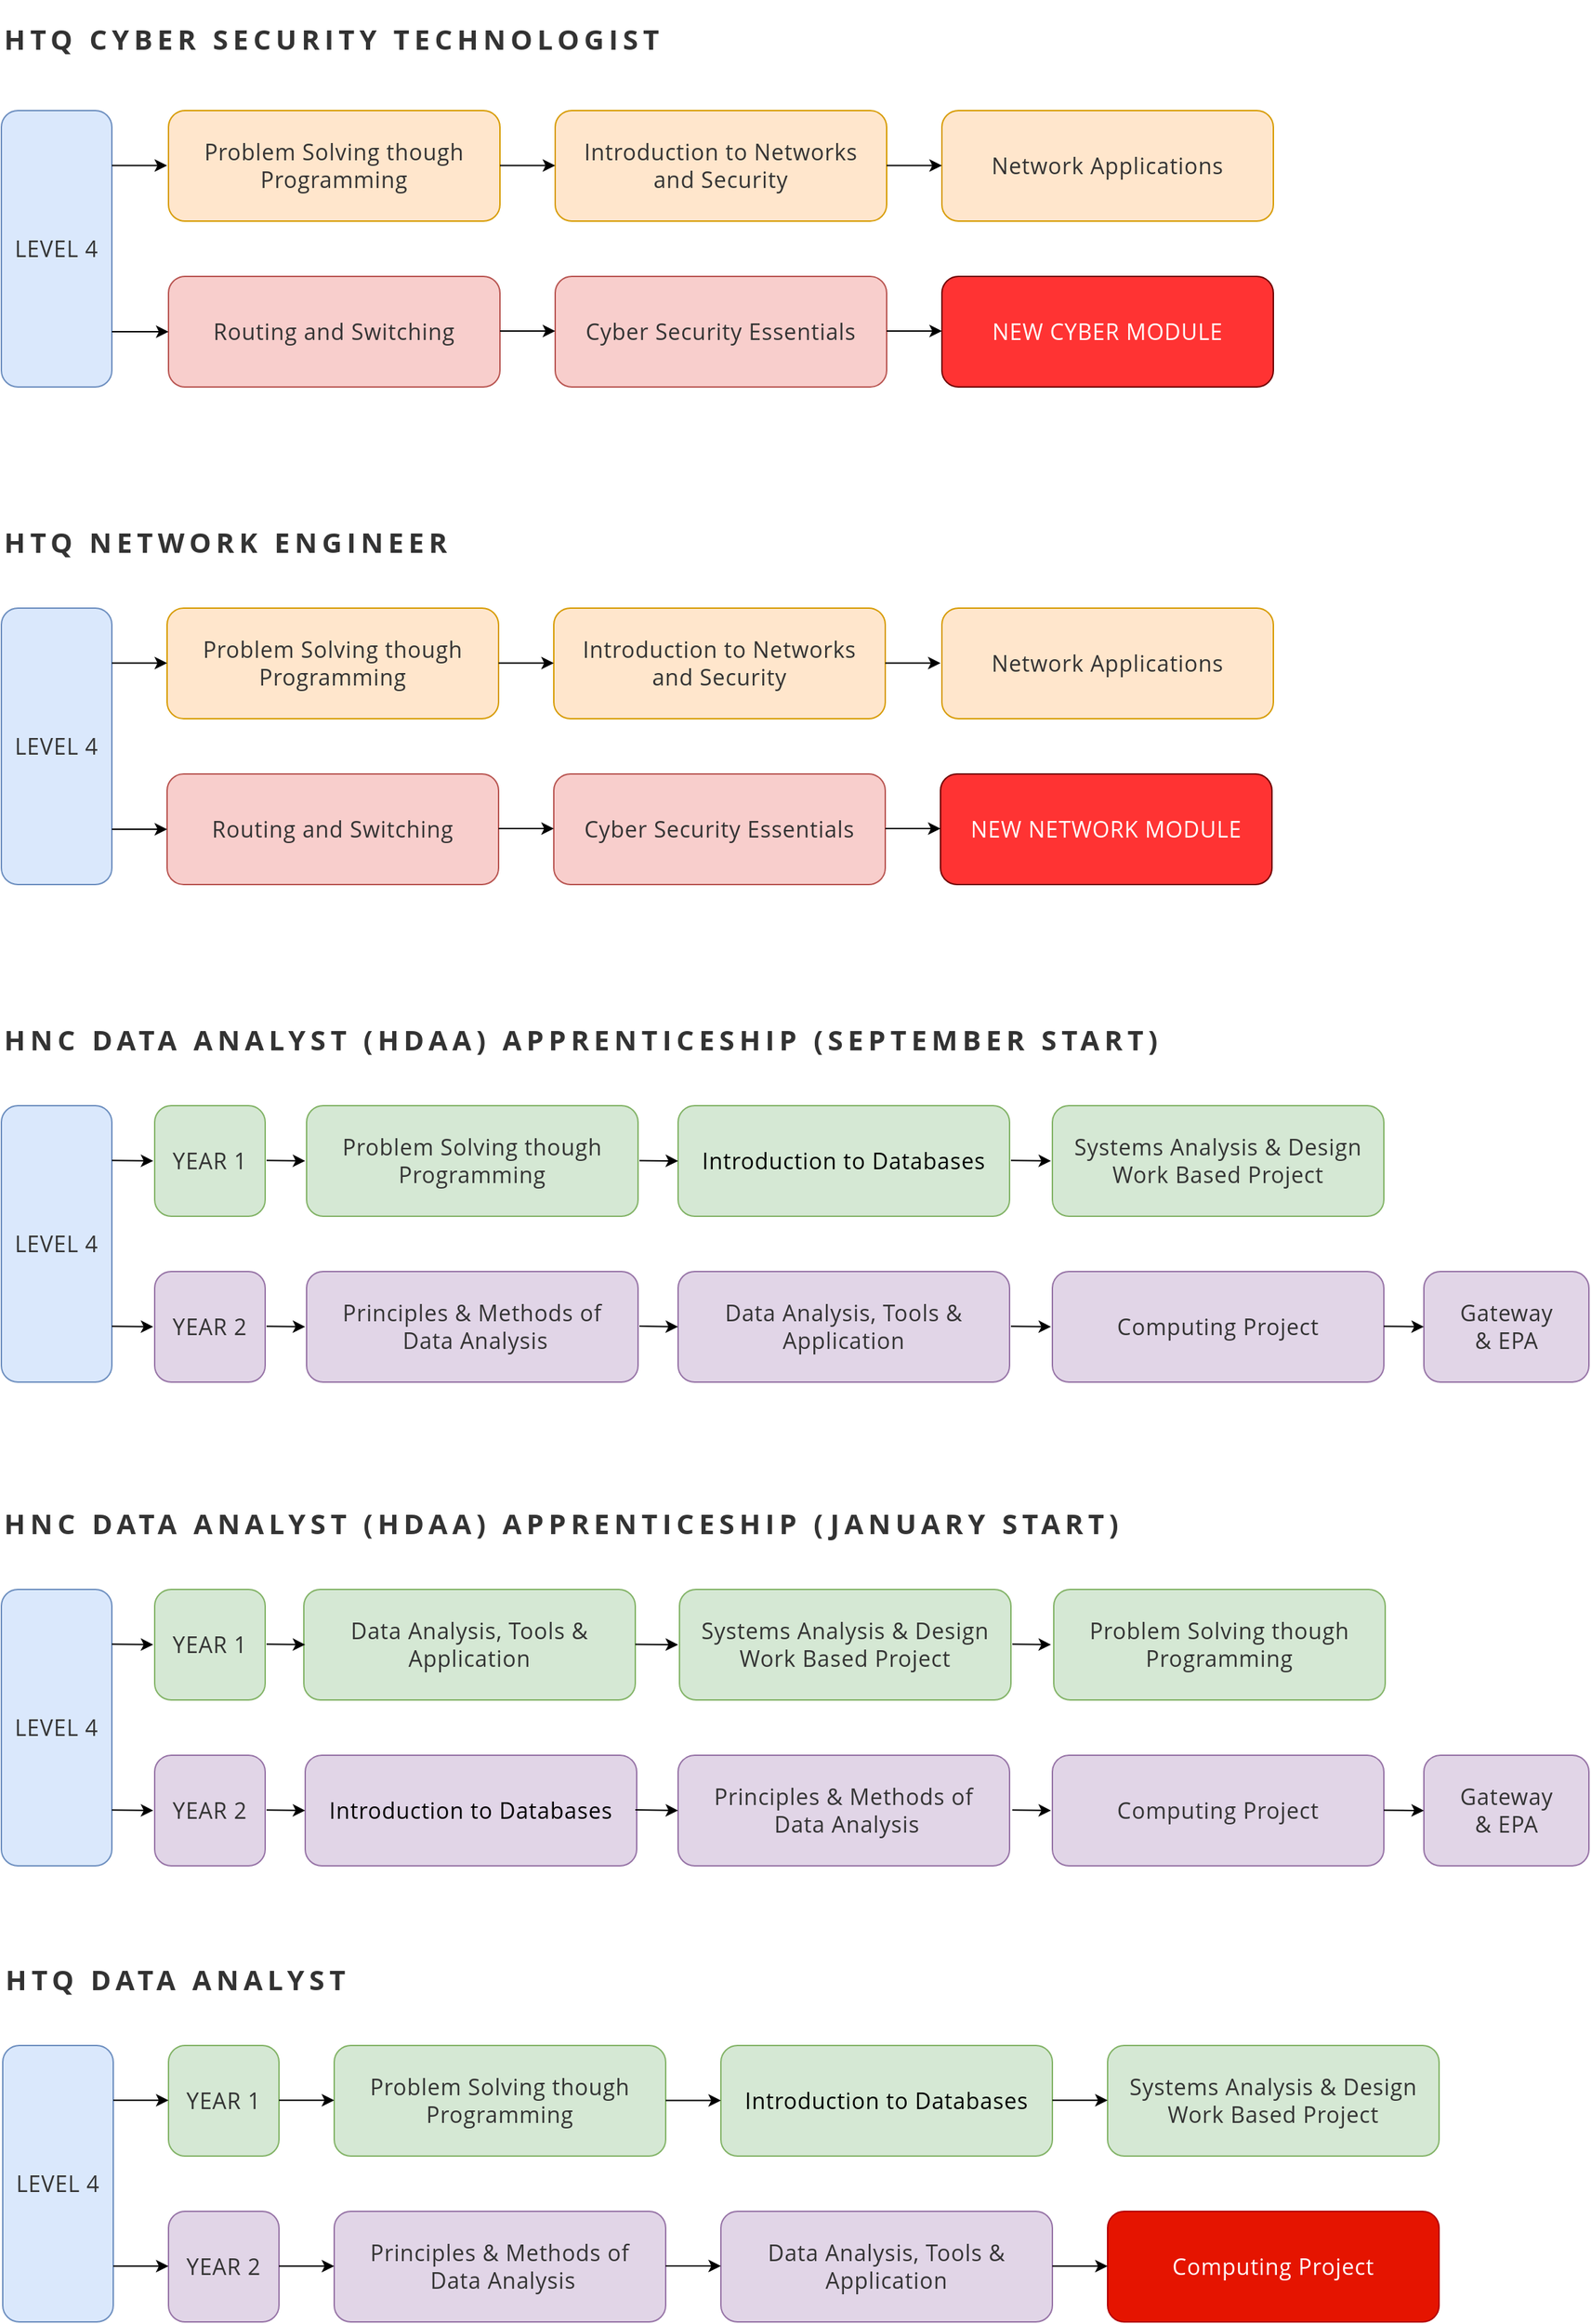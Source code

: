 <mxfile version="17.4.2" type="device"><diagram id="qn7P1RUKyQupXZR6JWja" name="Page-1"><mxGraphModel dx="1771" dy="542" grid="1" gridSize="10" guides="1" tooltips="1" connect="1" arrows="1" fold="1" page="1" pageScale="1" pageWidth="1169" pageHeight="1654" math="0" shadow="0"><root><mxCell id="0"/><mxCell id="1" parent="0"/><mxCell id="EjxPeJ58GTr61-UTHIET-1" value="&lt;span style=&quot;color: rgb(51 , 51 , 51) ; font-family: &amp;#34;open sans&amp;#34; , sans-serif ; font-size: 16px ; letter-spacing: 0.45px ; text-align: left&quot;&gt;Problem Solving though Programming&lt;/span&gt;" style="rounded=1;whiteSpace=wrap;html=1;fillColor=#ffe6cc;strokeColor=#d79b00;" parent="1" vertex="1"><mxGeometry x="-1039" y="100" width="240" height="80" as="geometry"/></mxCell><mxCell id="EjxPeJ58GTr61-UTHIET-2" value="&lt;span style=&quot;color: rgb(51 , 51 , 51) ; font-family: &amp;#34;open sans&amp;#34; , sans-serif ; font-size: 16px ; letter-spacing: 0.45px ; text-align: left&quot;&gt;Introduction to Networks &lt;br&gt;and Security&lt;/span&gt;" style="rounded=1;whiteSpace=wrap;html=1;fillColor=#ffe6cc;strokeColor=#d79b00;" parent="1" vertex="1"><mxGeometry x="-759" y="100" width="240" height="80" as="geometry"/></mxCell><mxCell id="EjxPeJ58GTr61-UTHIET-3" value="&lt;span style=&quot;color: rgb(51 , 51 , 51) ; font-family: &amp;#34;open sans&amp;#34; , sans-serif ; font-size: 16px ; letter-spacing: 0.45px ; text-align: left&quot;&gt;Network Applications&lt;/span&gt;" style="rounded=1;whiteSpace=wrap;html=1;fillColor=#ffe6cc;strokeColor=#d79b00;" parent="1" vertex="1"><mxGeometry x="-479" y="100" width="240" height="80" as="geometry"/></mxCell><mxCell id="EjxPeJ58GTr61-UTHIET-5" value="&lt;span style=&quot;color: rgb(51 , 51 , 51) ; font-family: &amp;#34;open sans&amp;#34; , sans-serif ; font-size: 16px ; letter-spacing: 0.45px ; text-align: left&quot;&gt;Cyber Security Essentials&lt;/span&gt;" style="rounded=1;whiteSpace=wrap;html=1;fillColor=#f8cecc;strokeColor=#b85450;" parent="1" vertex="1"><mxGeometry x="-759" y="220" width="240" height="80" as="geometry"/></mxCell><mxCell id="EjxPeJ58GTr61-UTHIET-6" value="&lt;span style=&quot;color: rgb(51 , 51 , 51) ; font-family: &amp;#34;open sans&amp;#34; , sans-serif ; font-size: 16px ; letter-spacing: 0.45px ; text-align: left&quot;&gt;Routing and Switching&lt;/span&gt;" style="rounded=1;whiteSpace=wrap;html=1;fillColor=#f8cecc;strokeColor=#b85450;" parent="1" vertex="1"><mxGeometry x="-1039" y="220" width="240" height="80" as="geometry"/></mxCell><mxCell id="EjxPeJ58GTr61-UTHIET-7" value="&lt;h1 style=&quot;box-sizing: border-box ; margin: 10px 0px ; line-height: 1.2 ; color: rgb(51 , 51 , 51) ; font-family: &amp;#34;open sans&amp;#34; , sans-serif ; font-style: normal ; letter-spacing: 3.52px ; text-align: left ; text-indent: 0px ; text-transform: uppercase ; word-spacing: 0px ; font-size: 20px&quot;&gt;&lt;font style=&quot;font-size: 20px&quot;&gt;HTQ&amp;nbsp;&lt;/font&gt;Cyber security technologist&lt;/h1&gt;" style="text;whiteSpace=wrap;html=1;" parent="1" vertex="1"><mxGeometry x="-1160" y="20" width="840" height="50" as="geometry"/></mxCell><mxCell id="EjxPeJ58GTr61-UTHIET-8" value="&lt;span style=&quot;color: rgb(51 , 51 , 51) ; font-family: &amp;#34;open sans&amp;#34; , sans-serif ; font-size: 16px ; letter-spacing: 0.45px ; text-align: left&quot;&gt;LEVEL 4&lt;/span&gt;" style="rounded=1;whiteSpace=wrap;html=1;fillColor=#dae8fc;strokeColor=#6c8ebf;" parent="1" vertex="1"><mxGeometry x="-1160" y="100" width="80" height="200" as="geometry"/></mxCell><mxCell id="EjxPeJ58GTr61-UTHIET-9" value="" style="endArrow=classic;html=1;rounded=0;fontSize=24;entryX=0;entryY=0.5;entryDx=0;entryDy=0;" parent="1" target="EjxPeJ58GTr61-UTHIET-6" edge="1"><mxGeometry width="50" height="50" relative="1" as="geometry"><mxPoint x="-1080" y="260" as="sourcePoint"/><mxPoint x="-1049" y="260" as="targetPoint"/></mxGeometry></mxCell><mxCell id="EjxPeJ58GTr61-UTHIET-10" value="" style="endArrow=classic;html=1;rounded=0;fontSize=24;" parent="1" edge="1"><mxGeometry width="50" height="50" relative="1" as="geometry"><mxPoint x="-799" y="259.5" as="sourcePoint"/><mxPoint x="-759" y="259.5" as="targetPoint"/></mxGeometry></mxCell><mxCell id="EjxPeJ58GTr61-UTHIET-11" value="" style="endArrow=classic;html=1;rounded=0;fontSize=24;" parent="1" edge="1"><mxGeometry width="50" height="50" relative="1" as="geometry"><mxPoint x="-519" y="259.5" as="sourcePoint"/><mxPoint x="-479" y="259.5" as="targetPoint"/></mxGeometry></mxCell><mxCell id="EjxPeJ58GTr61-UTHIET-12" value="" style="endArrow=classic;html=1;rounded=0;fontSize=24;" parent="1" edge="1"><mxGeometry width="50" height="50" relative="1" as="geometry"><mxPoint x="-799" y="139.76" as="sourcePoint"/><mxPoint x="-759" y="139.76" as="targetPoint"/></mxGeometry></mxCell><mxCell id="EjxPeJ58GTr61-UTHIET-13" value="" style="endArrow=classic;html=1;rounded=0;fontSize=24;" parent="1" edge="1"><mxGeometry width="50" height="50" relative="1" as="geometry"><mxPoint x="-519" y="139.76" as="sourcePoint"/><mxPoint x="-479" y="139.76" as="targetPoint"/></mxGeometry></mxCell><mxCell id="EjxPeJ58GTr61-UTHIET-14" value="" style="endArrow=classic;html=1;rounded=0;fontSize=24;" parent="1" edge="1"><mxGeometry width="50" height="50" relative="1" as="geometry"><mxPoint x="-1080" y="139.76" as="sourcePoint"/><mxPoint x="-1040" y="139.76" as="targetPoint"/></mxGeometry></mxCell><mxCell id="EjxPeJ58GTr61-UTHIET-43" value="&lt;span style=&quot;color: rgb(51 , 51 , 51) ; font-family: &amp;#34;open sans&amp;#34; , sans-serif ; font-size: 16px ; letter-spacing: 0.45px ; text-align: left&quot;&gt;Problem Solving though Programming&lt;/span&gt;" style="rounded=1;whiteSpace=wrap;html=1;fillColor=#ffe6cc;strokeColor=#d79b00;" parent="1" vertex="1"><mxGeometry x="-1040" y="460" width="240" height="80" as="geometry"/></mxCell><mxCell id="EjxPeJ58GTr61-UTHIET-44" value="&lt;span style=&quot;color: rgb(51 , 51 , 51) ; font-family: &amp;#34;open sans&amp;#34; , sans-serif ; font-size: 16px ; letter-spacing: 0.45px ; text-align: left&quot;&gt;Introduction to Networks &lt;br&gt;and Security&lt;/span&gt;" style="rounded=1;whiteSpace=wrap;html=1;fillColor=#ffe6cc;strokeColor=#d79b00;" parent="1" vertex="1"><mxGeometry x="-760" y="460" width="240" height="80" as="geometry"/></mxCell><mxCell id="EjxPeJ58GTr61-UTHIET-46" value="&lt;span style=&quot;font-family: &amp;#34;open sans&amp;#34; , sans-serif ; font-size: 16px ; letter-spacing: 0.45px ; text-align: left&quot;&gt;NEW NETWORK MODULE&lt;/span&gt;" style="rounded=1;whiteSpace=wrap;html=1;fillColor=#FF3333;strokeColor=#6F0000;fontColor=#ffffff;" parent="1" vertex="1"><mxGeometry x="-480" y="580" width="240" height="80" as="geometry"/></mxCell><mxCell id="EjxPeJ58GTr61-UTHIET-47" value="&lt;span style=&quot;color: rgb(51 , 51 , 51) ; font-family: &amp;#34;open sans&amp;#34; , sans-serif ; font-size: 16px ; letter-spacing: 0.45px ; text-align: left&quot;&gt;Cyber Security Essentials&lt;/span&gt;" style="rounded=1;whiteSpace=wrap;html=1;fillColor=#f8cecc;strokeColor=#b85450;" parent="1" vertex="1"><mxGeometry x="-760" y="580" width="240" height="80" as="geometry"/></mxCell><mxCell id="EjxPeJ58GTr61-UTHIET-48" value="&lt;span style=&quot;color: rgb(51 , 51 , 51) ; font-family: &amp;#34;open sans&amp;#34; , sans-serif ; font-size: 16px ; letter-spacing: 0.45px ; text-align: left&quot;&gt;Routing and Switching&lt;/span&gt;" style="rounded=1;whiteSpace=wrap;html=1;fillColor=#f8cecc;strokeColor=#b85450;" parent="1" vertex="1"><mxGeometry x="-1040" y="580" width="240" height="80" as="geometry"/></mxCell><mxCell id="EjxPeJ58GTr61-UTHIET-49" value="&lt;h1 style=&quot;box-sizing: border-box ; margin: 10px 0px ; line-height: 1.2 ; color: rgb(51 , 51 , 51) ; font-family: &amp;#34;open sans&amp;#34; , sans-serif ; letter-spacing: 3.52px ; text-transform: uppercase&quot;&gt;&lt;font style=&quot;font-size: 20px&quot;&gt;HTQ NETWORK ENGINEER&lt;/font&gt;&lt;/h1&gt;" style="text;whiteSpace=wrap;html=1;" parent="1" vertex="1"><mxGeometry x="-1160" y="380" width="970" height="50" as="geometry"/></mxCell><mxCell id="EjxPeJ58GTr61-UTHIET-50" value="&lt;span style=&quot;color: rgb(51 , 51 , 51) ; font-family: &amp;#34;open sans&amp;#34; , sans-serif ; font-size: 16px ; letter-spacing: 0.45px ; text-align: left&quot;&gt;LEVEL 4&lt;/span&gt;" style="rounded=1;whiteSpace=wrap;html=1;fillColor=#dae8fc;strokeColor=#6c8ebf;" parent="1" vertex="1"><mxGeometry x="-1160" y="460" width="80" height="200" as="geometry"/></mxCell><mxCell id="EjxPeJ58GTr61-UTHIET-51" value="" style="endArrow=classic;html=1;rounded=0;fontSize=24;" parent="1" target="EjxPeJ58GTr61-UTHIET-48" edge="1"><mxGeometry width="50" height="50" relative="1" as="geometry"><mxPoint x="-1080" y="620" as="sourcePoint"/><mxPoint x="-1030" y="570" as="targetPoint"/></mxGeometry></mxCell><mxCell id="EjxPeJ58GTr61-UTHIET-52" value="" style="endArrow=classic;html=1;rounded=0;fontSize=24;" parent="1" edge="1"><mxGeometry width="50" height="50" relative="1" as="geometry"><mxPoint x="-800" y="619.5" as="sourcePoint"/><mxPoint x="-760" y="619.5" as="targetPoint"/></mxGeometry></mxCell><mxCell id="EjxPeJ58GTr61-UTHIET-53" value="" style="endArrow=classic;html=1;rounded=0;fontSize=24;" parent="1" edge="1"><mxGeometry width="50" height="50" relative="1" as="geometry"><mxPoint x="-520" y="619.5" as="sourcePoint"/><mxPoint x="-480" y="619.5" as="targetPoint"/></mxGeometry></mxCell><mxCell id="EjxPeJ58GTr61-UTHIET-54" value="" style="endArrow=classic;html=1;rounded=0;fontSize=24;" parent="1" edge="1"><mxGeometry width="50" height="50" relative="1" as="geometry"><mxPoint x="-800" y="499.76" as="sourcePoint"/><mxPoint x="-760" y="499.76" as="targetPoint"/></mxGeometry></mxCell><mxCell id="EjxPeJ58GTr61-UTHIET-55" value="" style="endArrow=classic;html=1;rounded=0;fontSize=24;" parent="1" edge="1"><mxGeometry width="50" height="50" relative="1" as="geometry"><mxPoint x="-520" y="499.76" as="sourcePoint"/><mxPoint x="-480" y="499.76" as="targetPoint"/></mxGeometry></mxCell><mxCell id="EjxPeJ58GTr61-UTHIET-56" value="" style="endArrow=classic;html=1;rounded=0;fontSize=24;" parent="1" edge="1"><mxGeometry width="50" height="50" relative="1" as="geometry"><mxPoint x="-1080" y="499.76" as="sourcePoint"/><mxPoint x="-1040" y="499.76" as="targetPoint"/></mxGeometry></mxCell><mxCell id="EjxPeJ58GTr61-UTHIET-57" value="&lt;span style=&quot;font-family: &amp;#34;open sans&amp;#34; , sans-serif ; font-size: 16px ; letter-spacing: 0.45px ; text-align: left&quot;&gt;NEW CYBER MODULE&lt;/span&gt;" style="rounded=1;whiteSpace=wrap;html=1;fillColor=#FF3333;strokeColor=#6F0000;fontColor=#ffffff;" parent="1" vertex="1"><mxGeometry x="-479" y="220" width="240" height="80" as="geometry"/></mxCell><mxCell id="EjxPeJ58GTr61-UTHIET-58" value="&lt;span style=&quot;color: rgb(51 , 51 , 51) ; font-family: &amp;#34;open sans&amp;#34; , sans-serif ; font-size: 16px ; letter-spacing: 0.45px ; text-align: left&quot;&gt;Problem Solving though Programming&lt;/span&gt;" style="rounded=1;whiteSpace=wrap;html=1;fillColor=#d5e8d4;strokeColor=#82b366;" parent="1" vertex="1"><mxGeometry x="-939" y="820" width="240" height="80" as="geometry"/></mxCell><mxCell id="EjxPeJ58GTr61-UTHIET-59" value="&lt;div style=&quot;text-align: left&quot;&gt;&lt;span style=&quot;font-size: 16px ; letter-spacing: 0.45px&quot;&gt;&lt;font color=&quot;#333333&quot; face=&quot;open sans, sans-serif&quot;&gt;Computing Project&lt;/font&gt;&lt;/span&gt;&lt;/div&gt;" style="rounded=1;whiteSpace=wrap;html=1;fillColor=#e1d5e7;strokeColor=#9673a6;" parent="1" vertex="1"><mxGeometry x="-399" y="940" width="240" height="80" as="geometry"/></mxCell><mxCell id="EjxPeJ58GTr61-UTHIET-60" value="&lt;span style=&quot;color: rgb(51 , 51 , 51) ; font-family: &amp;#34;open sans&amp;#34; , sans-serif ; font-size: 16px ; letter-spacing: 0.45px ; text-align: left&quot;&gt;Systems Analysis &amp;amp; Design Work Based Project&lt;/span&gt;" style="rounded=1;whiteSpace=wrap;html=1;fillColor=#d5e8d4;strokeColor=#82b366;" parent="1" vertex="1"><mxGeometry x="-399" y="820" width="240" height="80" as="geometry"/></mxCell><mxCell id="EjxPeJ58GTr61-UTHIET-61" value="&lt;span style=&quot;font-family: &amp;#34;open sans&amp;#34; , sans-serif ; font-size: 16px ; letter-spacing: 0.45px ; text-align: left&quot;&gt;&lt;font color=&quot;#000000&quot;&gt;Introduction to Databases&lt;/font&gt;&lt;/span&gt;" style="rounded=1;whiteSpace=wrap;html=1;fillColor=#d5e8d4;strokeColor=#82b366;" parent="1" vertex="1"><mxGeometry x="-670" y="820" width="240" height="80" as="geometry"/></mxCell><mxCell id="EjxPeJ58GTr61-UTHIET-62" value="&lt;span style=&quot;color: rgb(51 , 51 , 51) ; font-family: &amp;#34;open sans&amp;#34; , sans-serif ; font-size: 16px ; letter-spacing: 0.45px ; text-align: left&quot;&gt;Data Analysis, Tools &amp;amp; Application&lt;/span&gt;" style="rounded=1;whiteSpace=wrap;html=1;fillColor=#e1d5e7;strokeColor=#9673a6;" parent="1" vertex="1"><mxGeometry x="-670" y="940" width="240" height="80" as="geometry"/></mxCell><mxCell id="EjxPeJ58GTr61-UTHIET-63" value="&lt;span style=&quot;color: rgb(51 , 51 , 51) ; font-family: &amp;#34;open sans&amp;#34; , sans-serif ; font-size: 16px ; letter-spacing: 0.45px ; text-align: left&quot;&gt;Principles &amp;amp; Methods of&lt;br&gt;&amp;nbsp;Data Analysis&lt;/span&gt;" style="rounded=1;whiteSpace=wrap;html=1;fillColor=#e1d5e7;strokeColor=#9673a6;" parent="1" vertex="1"><mxGeometry x="-939" y="940" width="240" height="80" as="geometry"/></mxCell><mxCell id="EjxPeJ58GTr61-UTHIET-64" value="&lt;h1 id=&quot;yui_3_17_2_1_1647001315751_60&quot; style=&quot;box-sizing: border-box ; margin: 10px 0px ; line-height: 1.2 ; color: rgb(51 , 51 , 51) ; font-family: &amp;#34;open sans&amp;#34; , sans-serif ; letter-spacing: 3.52px ; text-transform: uppercase&quot;&gt;&lt;font style=&quot;font-size: 20px&quot;&gt;HNC DATA ANALYST (HDAA) APPRENTICESHIP (September start)&amp;nbsp;&lt;/font&gt;&lt;/h1&gt;" style="text;whiteSpace=wrap;html=1;" parent="1" vertex="1"><mxGeometry x="-1160" y="740" width="970" height="50" as="geometry"/></mxCell><mxCell id="EjxPeJ58GTr61-UTHIET-65" value="&lt;span style=&quot;color: rgb(51 , 51 , 51) ; font-family: &amp;#34;open sans&amp;#34; , sans-serif ; font-size: 16px ; letter-spacing: 0.45px ; text-align: left&quot;&gt;LEVEL 4&lt;/span&gt;" style="rounded=1;whiteSpace=wrap;html=1;fillColor=#dae8fc;strokeColor=#6c8ebf;" parent="1" vertex="1"><mxGeometry x="-1160" y="820" width="80" height="200" as="geometry"/></mxCell><mxCell id="EjxPeJ58GTr61-UTHIET-67" value="" style="endArrow=classic;html=1;rounded=0;fontSize=24;" parent="1" edge="1"><mxGeometry width="50" height="50" relative="1" as="geometry"><mxPoint x="-698" y="979.5" as="sourcePoint"/><mxPoint x="-670" y="980" as="targetPoint"/></mxGeometry></mxCell><mxCell id="EjxPeJ58GTr61-UTHIET-69" value="" style="endArrow=classic;html=1;rounded=0;fontSize=24;" parent="1" edge="1"><mxGeometry width="50" height="50" relative="1" as="geometry"><mxPoint x="-698" y="859.76" as="sourcePoint"/><mxPoint x="-670" y="860" as="targetPoint"/></mxGeometry></mxCell><mxCell id="EjxPeJ58GTr61-UTHIET-72" value="&lt;span style=&quot;color: rgb(51 , 51 , 51) ; font-family: &amp;#34;open sans&amp;#34; , sans-serif ; font-size: 16px ; letter-spacing: 0.45px ; text-align: left&quot;&gt;YEAR 1&lt;/span&gt;" style="rounded=1;whiteSpace=wrap;html=1;fillColor=#d5e8d4;strokeColor=#82b366;" parent="1" vertex="1"><mxGeometry x="-1049" y="820" width="80" height="80" as="geometry"/></mxCell><mxCell id="EjxPeJ58GTr61-UTHIET-73" value="&lt;span style=&quot;color: rgb(51 , 51 , 51) ; font-family: &amp;#34;open sans&amp;#34; , sans-serif ; font-size: 16px ; letter-spacing: 0.45px ; text-align: left&quot;&gt;YEAR 2&lt;/span&gt;" style="rounded=1;whiteSpace=wrap;html=1;fillColor=#e1d5e7;strokeColor=#9673a6;" parent="1" vertex="1"><mxGeometry x="-1049" y="940" width="80" height="80" as="geometry"/></mxCell><mxCell id="EjxPeJ58GTr61-UTHIET-75" value="" style="endArrow=classic;html=1;rounded=0;fontSize=24;" parent="1" edge="1"><mxGeometry width="50" height="50" relative="1" as="geometry"><mxPoint x="-968" y="859.66" as="sourcePoint"/><mxPoint x="-940" y="860" as="targetPoint"/></mxGeometry></mxCell><mxCell id="EjxPeJ58GTr61-UTHIET-76" value="" style="endArrow=classic;html=1;rounded=0;fontSize=24;" parent="1" edge="1"><mxGeometry width="50" height="50" relative="1" as="geometry"><mxPoint x="-968" y="979.66" as="sourcePoint"/><mxPoint x="-940" y="980" as="targetPoint"/></mxGeometry></mxCell><mxCell id="EjxPeJ58GTr61-UTHIET-77" value="" style="endArrow=classic;html=1;rounded=0;fontSize=24;" parent="1" edge="1"><mxGeometry width="50" height="50" relative="1" as="geometry"><mxPoint x="-1080" y="859.66" as="sourcePoint"/><mxPoint x="-1050" y="860" as="targetPoint"/></mxGeometry></mxCell><mxCell id="EjxPeJ58GTr61-UTHIET-78" value="" style="endArrow=classic;html=1;rounded=0;fontSize=24;" parent="1" edge="1"><mxGeometry width="50" height="50" relative="1" as="geometry"><mxPoint x="-1080.0" y="979.66" as="sourcePoint"/><mxPoint x="-1050" y="980" as="targetPoint"/></mxGeometry></mxCell><mxCell id="EjxPeJ58GTr61-UTHIET-79" value="&lt;div&gt;&lt;span style=&quot;font-size: 16px ; letter-spacing: 0.45px&quot;&gt;&lt;font color=&quot;#333333&quot; face=&quot;open sans, sans-serif&quot;&gt;Gateway &lt;br&gt;&amp;amp; EPA&lt;/font&gt;&lt;/span&gt;&lt;/div&gt;" style="rounded=1;whiteSpace=wrap;html=1;fillColor=#e1d5e7;strokeColor=#9673a6;align=center;" parent="1" vertex="1"><mxGeometry x="-130" y="940" width="119.5" height="80" as="geometry"/></mxCell><mxCell id="EjxPeJ58GTr61-UTHIET-80" value="" style="endArrow=classic;html=1;rounded=0;fontSize=24;" parent="1" edge="1"><mxGeometry width="50" height="50" relative="1" as="geometry"><mxPoint x="-429" y="979.66" as="sourcePoint"/><mxPoint x="-400" y="980" as="targetPoint"/></mxGeometry></mxCell><mxCell id="EjxPeJ58GTr61-UTHIET-81" value="" style="endArrow=classic;html=1;rounded=0;fontSize=24;" parent="1" edge="1"><mxGeometry width="50" height="50" relative="1" as="geometry"><mxPoint x="-429" y="859.66" as="sourcePoint"/><mxPoint x="-400" y="860" as="targetPoint"/></mxGeometry></mxCell><mxCell id="EjxPeJ58GTr61-UTHIET-82" value="" style="endArrow=classic;html=1;rounded=0;fontSize=24;" parent="1" edge="1"><mxGeometry width="50" height="50" relative="1" as="geometry"><mxPoint x="-159" y="979.58" as="sourcePoint"/><mxPoint x="-130" y="980" as="targetPoint"/></mxGeometry></mxCell><mxCell id="OJ5qHE_fjQJdR2YwmbXh-38" value="&lt;span style=&quot;color: rgb(51 , 51 , 51) ; font-family: &amp;#34;open sans&amp;#34; , sans-serif ; font-size: 16px ; letter-spacing: 0.45px ; text-align: left&quot;&gt;Problem Solving though Programming&lt;/span&gt;" style="rounded=1;whiteSpace=wrap;html=1;fillColor=#d5e8d4;strokeColor=#82b366;" vertex="1" parent="1"><mxGeometry x="-919" y="1500" width="240" height="80" as="geometry"/></mxCell><mxCell id="OJ5qHE_fjQJdR2YwmbXh-39" value="&lt;div style=&quot;text-align: left&quot;&gt;&lt;span style=&quot;font-size: 16px ; letter-spacing: 0.45px&quot;&gt;&lt;font face=&quot;open sans, sans-serif&quot;&gt;Computing Project&lt;/font&gt;&lt;/span&gt;&lt;/div&gt;" style="rounded=1;whiteSpace=wrap;html=1;fillColor=#e51400;strokeColor=#B20000;fontColor=#ffffff;" vertex="1" parent="1"><mxGeometry x="-359" y="1620" width="240" height="80" as="geometry"/></mxCell><mxCell id="OJ5qHE_fjQJdR2YwmbXh-40" value="&lt;span style=&quot;color: rgb(51 , 51 , 51) ; font-family: &amp;#34;open sans&amp;#34; , sans-serif ; font-size: 16px ; letter-spacing: 0.45px ; text-align: left&quot;&gt;Systems Analysis &amp;amp; Design Work Based Project&lt;/span&gt;" style="rounded=1;whiteSpace=wrap;html=1;fillColor=#d5e8d4;strokeColor=#82b366;" vertex="1" parent="1"><mxGeometry x="-359" y="1500" width="240" height="80" as="geometry"/></mxCell><mxCell id="OJ5qHE_fjQJdR2YwmbXh-41" value="&lt;span style=&quot;font-family: &amp;#34;open sans&amp;#34; , sans-serif ; font-size: 16px ; letter-spacing: 0.45px ; text-align: left&quot;&gt;&lt;font color=&quot;#000000&quot;&gt;Introduction to Databases&lt;/font&gt;&lt;/span&gt;" style="rounded=1;whiteSpace=wrap;html=1;fillColor=#d5e8d4;strokeColor=#82b366;" vertex="1" parent="1"><mxGeometry x="-639" y="1500" width="240" height="80" as="geometry"/></mxCell><mxCell id="OJ5qHE_fjQJdR2YwmbXh-42" value="&lt;span style=&quot;color: rgb(51 , 51 , 51) ; font-family: &amp;#34;open sans&amp;#34; , sans-serif ; font-size: 16px ; letter-spacing: 0.45px ; text-align: left&quot;&gt;Data Analysis, Tools &amp;amp; Application&lt;/span&gt;" style="rounded=1;whiteSpace=wrap;html=1;fillColor=#e1d5e7;strokeColor=#9673a6;" vertex="1" parent="1"><mxGeometry x="-639" y="1620" width="240" height="80" as="geometry"/></mxCell><mxCell id="OJ5qHE_fjQJdR2YwmbXh-43" value="&lt;span style=&quot;color: rgb(51 , 51 , 51) ; font-family: &amp;#34;open sans&amp;#34; , sans-serif ; font-size: 16px ; letter-spacing: 0.45px ; text-align: left&quot;&gt;Principles &amp;amp; Methods of&lt;br&gt;&amp;nbsp;Data Analysis&lt;/span&gt;" style="rounded=1;whiteSpace=wrap;html=1;fillColor=#e1d5e7;strokeColor=#9673a6;" vertex="1" parent="1"><mxGeometry x="-919" y="1620" width="240" height="80" as="geometry"/></mxCell><mxCell id="OJ5qHE_fjQJdR2YwmbXh-44" value="&lt;h1 id=&quot;yui_3_17_2_1_1647001315751_60&quot; style=&quot;box-sizing: border-box ; margin: 10px 0px ; line-height: 1.2 ; color: rgb(51 , 51 , 51) ; font-family: &amp;#34;open sans&amp;#34; , sans-serif ; letter-spacing: 3.52px ; text-transform: uppercase&quot;&gt;&lt;font style=&quot;font-size: 20px&quot;&gt;HTQ DATA ANALYST&lt;/font&gt;&lt;/h1&gt;" style="text;whiteSpace=wrap;html=1;" vertex="1" parent="1"><mxGeometry x="-1159" y="1420" width="970" height="50" as="geometry"/></mxCell><mxCell id="OJ5qHE_fjQJdR2YwmbXh-45" value="&lt;span style=&quot;color: rgb(51 , 51 , 51) ; font-family: &amp;#34;open sans&amp;#34; , sans-serif ; font-size: 16px ; letter-spacing: 0.45px ; text-align: left&quot;&gt;LEVEL 4&lt;/span&gt;" style="rounded=1;whiteSpace=wrap;html=1;fillColor=#dae8fc;strokeColor=#6c8ebf;" vertex="1" parent="1"><mxGeometry x="-1159" y="1500" width="80" height="200" as="geometry"/></mxCell><mxCell id="OJ5qHE_fjQJdR2YwmbXh-46" value="" style="endArrow=classic;html=1;rounded=0;fontSize=24;" edge="1" parent="1"><mxGeometry width="50" height="50" relative="1" as="geometry"><mxPoint x="-679" y="1659.5" as="sourcePoint"/><mxPoint x="-639" y="1659.5" as="targetPoint"/></mxGeometry></mxCell><mxCell id="OJ5qHE_fjQJdR2YwmbXh-47" value="" style="endArrow=classic;html=1;rounded=0;fontSize=24;" edge="1" parent="1"><mxGeometry width="50" height="50" relative="1" as="geometry"><mxPoint x="-679" y="1539.76" as="sourcePoint"/><mxPoint x="-639" y="1539.76" as="targetPoint"/></mxGeometry></mxCell><mxCell id="OJ5qHE_fjQJdR2YwmbXh-48" value="&lt;span style=&quot;color: rgb(51 , 51 , 51) ; font-family: &amp;#34;open sans&amp;#34; , sans-serif ; font-size: 16px ; letter-spacing: 0.45px ; text-align: left&quot;&gt;YEAR 1&lt;/span&gt;" style="rounded=1;whiteSpace=wrap;html=1;fillColor=#d5e8d4;strokeColor=#82b366;" vertex="1" parent="1"><mxGeometry x="-1039" y="1500" width="80" height="80" as="geometry"/></mxCell><mxCell id="OJ5qHE_fjQJdR2YwmbXh-49" value="&lt;span style=&quot;color: rgb(51 , 51 , 51) ; font-family: &amp;#34;open sans&amp;#34; , sans-serif ; font-size: 16px ; letter-spacing: 0.45px ; text-align: left&quot;&gt;YEAR 2&lt;/span&gt;" style="rounded=1;whiteSpace=wrap;html=1;fillColor=#e1d5e7;strokeColor=#9673a6;" vertex="1" parent="1"><mxGeometry x="-1039" y="1620" width="80" height="80" as="geometry"/></mxCell><mxCell id="OJ5qHE_fjQJdR2YwmbXh-50" value="" style="endArrow=classic;html=1;rounded=0;fontSize=24;" edge="1" parent="1"><mxGeometry width="50" height="50" relative="1" as="geometry"><mxPoint x="-959" y="1539.66" as="sourcePoint"/><mxPoint x="-919" y="1539.66" as="targetPoint"/></mxGeometry></mxCell><mxCell id="OJ5qHE_fjQJdR2YwmbXh-51" value="" style="endArrow=classic;html=1;rounded=0;fontSize=24;" edge="1" parent="1"><mxGeometry width="50" height="50" relative="1" as="geometry"><mxPoint x="-959" y="1659.66" as="sourcePoint"/><mxPoint x="-919" y="1659.66" as="targetPoint"/></mxGeometry></mxCell><mxCell id="OJ5qHE_fjQJdR2YwmbXh-52" value="" style="endArrow=classic;html=1;rounded=0;fontSize=24;" edge="1" parent="1"><mxGeometry width="50" height="50" relative="1" as="geometry"><mxPoint x="-1079" y="1539.66" as="sourcePoint"/><mxPoint x="-1039" y="1539.66" as="targetPoint"/></mxGeometry></mxCell><mxCell id="OJ5qHE_fjQJdR2YwmbXh-53" value="" style="endArrow=classic;html=1;rounded=0;fontSize=24;" edge="1" parent="1"><mxGeometry width="50" height="50" relative="1" as="geometry"><mxPoint x="-1079" y="1659.66" as="sourcePoint"/><mxPoint x="-1039" y="1659.66" as="targetPoint"/></mxGeometry></mxCell><mxCell id="OJ5qHE_fjQJdR2YwmbXh-54" value="" style="endArrow=classic;html=1;rounded=0;fontSize=24;" edge="1" parent="1"><mxGeometry width="50" height="50" relative="1" as="geometry"><mxPoint x="-399" y="1659.66" as="sourcePoint"/><mxPoint x="-359" y="1659.66" as="targetPoint"/></mxGeometry></mxCell><mxCell id="OJ5qHE_fjQJdR2YwmbXh-55" value="" style="endArrow=classic;html=1;rounded=0;fontSize=24;" edge="1" parent="1"><mxGeometry width="50" height="50" relative="1" as="geometry"><mxPoint x="-399" y="1539.66" as="sourcePoint"/><mxPoint x="-359" y="1539.66" as="targetPoint"/></mxGeometry></mxCell><mxCell id="OJ5qHE_fjQJdR2YwmbXh-56" value="&lt;span style=&quot;color: rgb(51 , 51 , 51) ; font-family: &amp;#34;open sans&amp;#34; , sans-serif ; font-size: 16px ; letter-spacing: 0.45px ; text-align: left&quot;&gt;Problem Solving though Programming&lt;/span&gt;" style="rounded=1;whiteSpace=wrap;html=1;fillColor=#d5e8d4;strokeColor=#82b366;" vertex="1" parent="1"><mxGeometry x="-398" y="1170" width="240" height="80" as="geometry"/></mxCell><mxCell id="OJ5qHE_fjQJdR2YwmbXh-57" value="&lt;div style=&quot;text-align: left&quot;&gt;&lt;span style=&quot;font-size: 16px ; letter-spacing: 0.45px&quot;&gt;&lt;font color=&quot;#333333&quot; face=&quot;open sans, sans-serif&quot;&gt;Computing Project&lt;/font&gt;&lt;/span&gt;&lt;/div&gt;" style="rounded=1;whiteSpace=wrap;html=1;fillColor=#e1d5e7;strokeColor=#9673a6;" vertex="1" parent="1"><mxGeometry x="-399" y="1290" width="240" height="80" as="geometry"/></mxCell><mxCell id="OJ5qHE_fjQJdR2YwmbXh-58" value="&lt;span style=&quot;color: rgb(51 , 51 , 51) ; font-family: &amp;#34;open sans&amp;#34; , sans-serif ; font-size: 16px ; letter-spacing: 0.45px ; text-align: left&quot;&gt;Systems Analysis &amp;amp; Design Work Based Project&lt;/span&gt;" style="rounded=1;whiteSpace=wrap;html=1;fillColor=#d5e8d4;strokeColor=#82b366;" vertex="1" parent="1"><mxGeometry x="-669" y="1170" width="240" height="80" as="geometry"/></mxCell><mxCell id="OJ5qHE_fjQJdR2YwmbXh-59" value="&lt;span style=&quot;font-family: &amp;#34;open sans&amp;#34; , sans-serif ; font-size: 16px ; letter-spacing: 0.45px ; text-align: left&quot;&gt;&lt;font color=&quot;#000000&quot;&gt;Introduction to Databases&lt;/font&gt;&lt;/span&gt;" style="rounded=1;whiteSpace=wrap;html=1;fillColor=#e1d5e7;strokeColor=#9673a6;" vertex="1" parent="1"><mxGeometry x="-940" y="1290" width="240" height="80" as="geometry"/></mxCell><mxCell id="OJ5qHE_fjQJdR2YwmbXh-60" value="&lt;span style=&quot;color: rgb(51 , 51 , 51) ; font-family: &amp;#34;open sans&amp;#34; , sans-serif ; font-size: 16px ; letter-spacing: 0.45px ; text-align: left&quot;&gt;Data Analysis, Tools &amp;amp; Application&lt;/span&gt;" style="rounded=1;whiteSpace=wrap;html=1;fillColor=#d5e8d4;strokeColor=#82b366;" vertex="1" parent="1"><mxGeometry x="-941" y="1170" width="240" height="80" as="geometry"/></mxCell><mxCell id="OJ5qHE_fjQJdR2YwmbXh-61" value="&lt;span style=&quot;color: rgb(51 , 51 , 51) ; font-family: &amp;#34;open sans&amp;#34; , sans-serif ; font-size: 16px ; letter-spacing: 0.45px ; text-align: left&quot;&gt;Principles &amp;amp; Methods of&lt;br&gt;&amp;nbsp;Data Analysis&lt;/span&gt;" style="rounded=1;whiteSpace=wrap;html=1;fillColor=#e1d5e7;strokeColor=#9673a6;" vertex="1" parent="1"><mxGeometry x="-670" y="1290" width="240" height="80" as="geometry"/></mxCell><mxCell id="OJ5qHE_fjQJdR2YwmbXh-62" value="&lt;h1 id=&quot;yui_3_17_2_1_1647001315751_60&quot; style=&quot;box-sizing: border-box ; margin: 10px 0px ; line-height: 1.2 ; color: rgb(51 , 51 , 51) ; font-family: &amp;#34;open sans&amp;#34; , sans-serif ; letter-spacing: 3.52px ; text-transform: uppercase&quot;&gt;&lt;font style=&quot;font-size: 20px&quot;&gt;HNC DATA ANALYST (HDAA) APPRENTICESHIP (January start)&amp;nbsp;&lt;/font&gt;&lt;/h1&gt;" style="text;whiteSpace=wrap;html=1;" vertex="1" parent="1"><mxGeometry x="-1160" y="1090" width="970" height="50" as="geometry"/></mxCell><mxCell id="OJ5qHE_fjQJdR2YwmbXh-63" value="&lt;span style=&quot;color: rgb(51 , 51 , 51) ; font-family: &amp;#34;open sans&amp;#34; , sans-serif ; font-size: 16px ; letter-spacing: 0.45px ; text-align: left&quot;&gt;LEVEL 4&lt;/span&gt;" style="rounded=1;whiteSpace=wrap;html=1;fillColor=#dae8fc;strokeColor=#6c8ebf;" vertex="1" parent="1"><mxGeometry x="-1160" y="1170" width="80" height="200" as="geometry"/></mxCell><mxCell id="OJ5qHE_fjQJdR2YwmbXh-64" value="" style="endArrow=classic;html=1;rounded=0;fontSize=24;" edge="1" parent="1"><mxGeometry width="50" height="50" relative="1" as="geometry"><mxPoint x="-701" y="1329.5" as="sourcePoint"/><mxPoint x="-670" y="1330" as="targetPoint"/></mxGeometry></mxCell><mxCell id="OJ5qHE_fjQJdR2YwmbXh-65" value="" style="endArrow=classic;html=1;rounded=0;fontSize=24;" edge="1" parent="1"><mxGeometry width="50" height="50" relative="1" as="geometry"><mxPoint x="-701" y="1209.76" as="sourcePoint"/><mxPoint x="-670" y="1210" as="targetPoint"/></mxGeometry></mxCell><mxCell id="OJ5qHE_fjQJdR2YwmbXh-66" value="&lt;span style=&quot;color: rgb(51 , 51 , 51) ; font-family: &amp;#34;open sans&amp;#34; , sans-serif ; font-size: 16px ; letter-spacing: 0.45px ; text-align: left&quot;&gt;YEAR 1&lt;/span&gt;" style="rounded=1;whiteSpace=wrap;html=1;fillColor=#d5e8d4;strokeColor=#82b366;" vertex="1" parent="1"><mxGeometry x="-1049" y="1170" width="80" height="80" as="geometry"/></mxCell><mxCell id="OJ5qHE_fjQJdR2YwmbXh-67" value="&lt;span style=&quot;color: rgb(51 , 51 , 51) ; font-family: &amp;#34;open sans&amp;#34; , sans-serif ; font-size: 16px ; letter-spacing: 0.45px ; text-align: left&quot;&gt;YEAR 2&lt;/span&gt;" style="rounded=1;whiteSpace=wrap;html=1;fillColor=#e1d5e7;strokeColor=#9673a6;" vertex="1" parent="1"><mxGeometry x="-1049" y="1290" width="80" height="80" as="geometry"/></mxCell><mxCell id="OJ5qHE_fjQJdR2YwmbXh-68" value="" style="endArrow=classic;html=1;rounded=0;fontSize=24;" edge="1" parent="1"><mxGeometry width="50" height="50" relative="1" as="geometry"><mxPoint x="-968" y="1209.66" as="sourcePoint"/><mxPoint x="-940" y="1210" as="targetPoint"/></mxGeometry></mxCell><mxCell id="OJ5qHE_fjQJdR2YwmbXh-69" value="" style="endArrow=classic;html=1;rounded=0;fontSize=24;" edge="1" parent="1"><mxGeometry width="50" height="50" relative="1" as="geometry"><mxPoint x="-968" y="1329.66" as="sourcePoint"/><mxPoint x="-940" y="1330" as="targetPoint"/></mxGeometry></mxCell><mxCell id="OJ5qHE_fjQJdR2YwmbXh-70" value="" style="endArrow=classic;html=1;rounded=0;fontSize=24;" edge="1" parent="1"><mxGeometry width="50" height="50" relative="1" as="geometry"><mxPoint x="-1080" y="1209.66" as="sourcePoint"/><mxPoint x="-1050" y="1210" as="targetPoint"/></mxGeometry></mxCell><mxCell id="OJ5qHE_fjQJdR2YwmbXh-71" value="" style="endArrow=classic;html=1;rounded=0;fontSize=24;" edge="1" parent="1"><mxGeometry width="50" height="50" relative="1" as="geometry"><mxPoint x="-1080" y="1329.66" as="sourcePoint"/><mxPoint x="-1050" y="1330" as="targetPoint"/></mxGeometry></mxCell><mxCell id="OJ5qHE_fjQJdR2YwmbXh-72" value="&lt;div&gt;&lt;span style=&quot;font-size: 16px ; letter-spacing: 0.45px&quot;&gt;&lt;font color=&quot;#333333&quot; face=&quot;open sans, sans-serif&quot;&gt;Gateway &lt;br&gt;&amp;amp; EPA&lt;/font&gt;&lt;/span&gt;&lt;/div&gt;" style="rounded=1;whiteSpace=wrap;html=1;fillColor=#e1d5e7;strokeColor=#9673a6;align=center;" vertex="1" parent="1"><mxGeometry x="-130" y="1290" width="119.5" height="80" as="geometry"/></mxCell><mxCell id="OJ5qHE_fjQJdR2YwmbXh-73" value="" style="endArrow=classic;html=1;rounded=0;fontSize=24;" edge="1" parent="1"><mxGeometry width="50" height="50" relative="1" as="geometry"><mxPoint x="-428" y="1329.66" as="sourcePoint"/><mxPoint x="-400" y="1330" as="targetPoint"/></mxGeometry></mxCell><mxCell id="OJ5qHE_fjQJdR2YwmbXh-74" value="" style="endArrow=classic;html=1;rounded=0;fontSize=24;" edge="1" parent="1"><mxGeometry width="50" height="50" relative="1" as="geometry"><mxPoint x="-428" y="1209.66" as="sourcePoint"/><mxPoint x="-400" y="1210" as="targetPoint"/></mxGeometry></mxCell><mxCell id="OJ5qHE_fjQJdR2YwmbXh-75" value="" style="endArrow=classic;html=1;rounded=0;fontSize=24;" edge="1" parent="1"><mxGeometry width="50" height="50" relative="1" as="geometry"><mxPoint x="-159" y="1329.73" as="sourcePoint"/><mxPoint x="-130" y="1330" as="targetPoint"/></mxGeometry></mxCell><mxCell id="OJ5qHE_fjQJdR2YwmbXh-76" value="&lt;span style=&quot;color: rgb(51 , 51 , 51) ; font-family: &amp;#34;open sans&amp;#34; , sans-serif ; font-size: 16px ; letter-spacing: 0.45px ; text-align: left&quot;&gt;Network Applications&lt;/span&gt;" style="rounded=1;whiteSpace=wrap;html=1;fillColor=#ffe6cc;strokeColor=#d79b00;" vertex="1" parent="1"><mxGeometry x="-479" y="460" width="240" height="80" as="geometry"/></mxCell></root></mxGraphModel></diagram></mxfile>